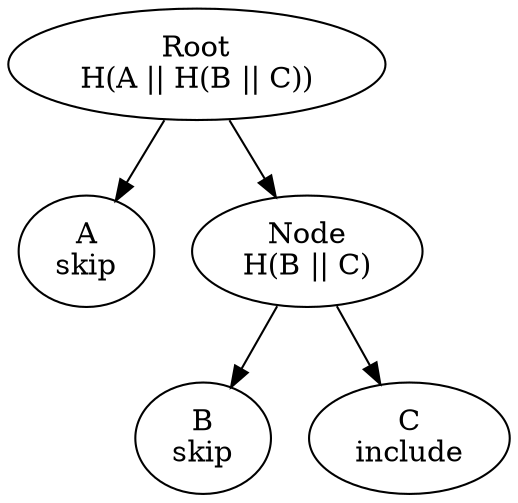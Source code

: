 digraph G {
  0 [label="Root\nH(A || H(B || C))"]
  0 -> A
  A [label="A\nskip"]
  0 -> 1
  1 [label="Node\nH(B || C)"]
  1 -> B
  B [label="B\nskip"]
  1 -> C
  C [label="C\ninclude"]
}
